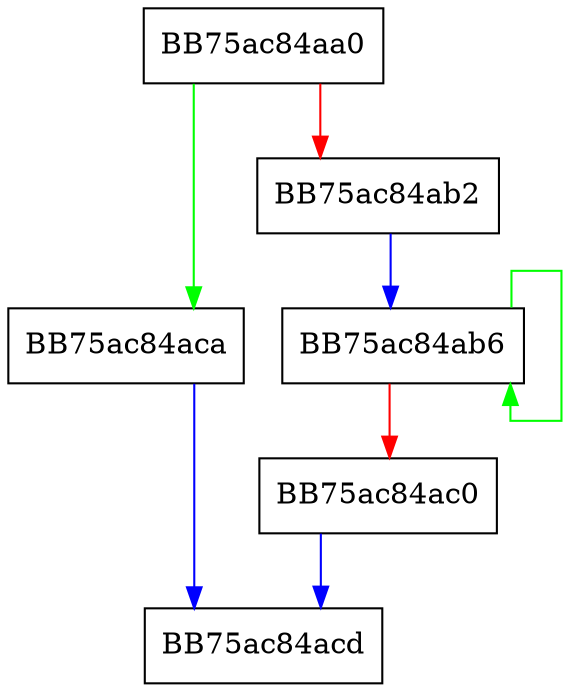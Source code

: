 digraph WPP_SF_SqD {
  node [shape="box"];
  graph [splines=ortho];
  BB75ac84aa0 -> BB75ac84aca [color="green"];
  BB75ac84aa0 -> BB75ac84ab2 [color="red"];
  BB75ac84ab2 -> BB75ac84ab6 [color="blue"];
  BB75ac84ab6 -> BB75ac84ab6 [color="green"];
  BB75ac84ab6 -> BB75ac84ac0 [color="red"];
  BB75ac84ac0 -> BB75ac84acd [color="blue"];
  BB75ac84aca -> BB75ac84acd [color="blue"];
}